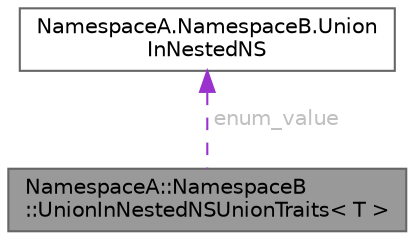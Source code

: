 digraph "NamespaceA::NamespaceB::UnionInNestedNSUnionTraits&lt; T &gt;"
{
 // LATEX_PDF_SIZE
  bgcolor="transparent";
  edge [fontname=Helvetica,fontsize=10,labelfontname=Helvetica,labelfontsize=10];
  node [fontname=Helvetica,fontsize=10,shape=box,height=0.2,width=0.4];
  Node1 [id="Node000001",label="NamespaceA::NamespaceB\l::UnionInNestedNSUnionTraits\< T \>",height=0.2,width=0.4,color="gray40", fillcolor="grey60", style="filled", fontcolor="black",tooltip=" "];
  Node2 -> Node1 [id="edge1_Node000001_Node000002",dir="back",color="darkorchid3",style="dashed",tooltip=" ",label=" enum_value",fontcolor="grey" ];
  Node2 [id="Node000002",label="NamespaceA.NamespaceB.Union\lInNestedNS",height=0.2,width=0.4,color="gray40", fillcolor="white", style="filled",URL="$classNamespaceA_1_1NamespaceB_1_1UnionInNestedNS.html",tooltip=" "];
}
